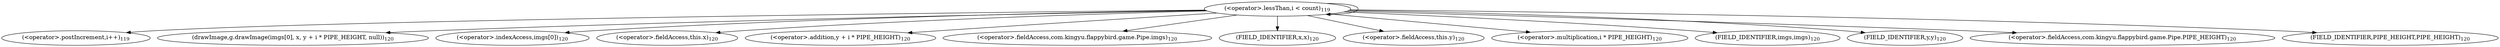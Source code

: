 digraph "drawTopNormal" {  
"264" [label = <(&lt;operator&gt;.lessThan,i &lt; count)<SUB>119</SUB>> ]
"267" [label = <(&lt;operator&gt;.postIncrement,i++)<SUB>119</SUB>> ]
"270" [label = <(drawImage,g.drawImage(imgs[0], x, y + i * PIPE_HEIGHT, null))<SUB>120</SUB>> ]
"272" [label = <(&lt;operator&gt;.indexAccess,imgs[0])<SUB>120</SUB>> ]
"277" [label = <(&lt;operator&gt;.fieldAccess,this.x)<SUB>120</SUB>> ]
"280" [label = <(&lt;operator&gt;.addition,y + i * PIPE_HEIGHT)<SUB>120</SUB>> ]
"273" [label = <(&lt;operator&gt;.fieldAccess,com.kingyu.flappybird.game.Pipe.imgs)<SUB>120</SUB>> ]
"279" [label = <(FIELD_IDENTIFIER,x,x)<SUB>120</SUB>> ]
"281" [label = <(&lt;operator&gt;.fieldAccess,this.y)<SUB>120</SUB>> ]
"284" [label = <(&lt;operator&gt;.multiplication,i * PIPE_HEIGHT)<SUB>120</SUB>> ]
"275" [label = <(FIELD_IDENTIFIER,imgs,imgs)<SUB>120</SUB>> ]
"283" [label = <(FIELD_IDENTIFIER,y,y)<SUB>120</SUB>> ]
"286" [label = <(&lt;operator&gt;.fieldAccess,com.kingyu.flappybird.game.Pipe.PIPE_HEIGHT)<SUB>120</SUB>> ]
"288" [label = <(FIELD_IDENTIFIER,PIPE_HEIGHT,PIPE_HEIGHT)<SUB>120</SUB>> ]
  "264" -> "277" 
  "264" -> "267" 
  "264" -> "288" 
  "264" -> "273" 
  "264" -> "272" 
  "264" -> "279" 
  "264" -> "275" 
  "264" -> "283" 
  "264" -> "280" 
  "264" -> "270" 
  "264" -> "264" 
  "264" -> "286" 
  "264" -> "284" 
  "264" -> "281" 
}
